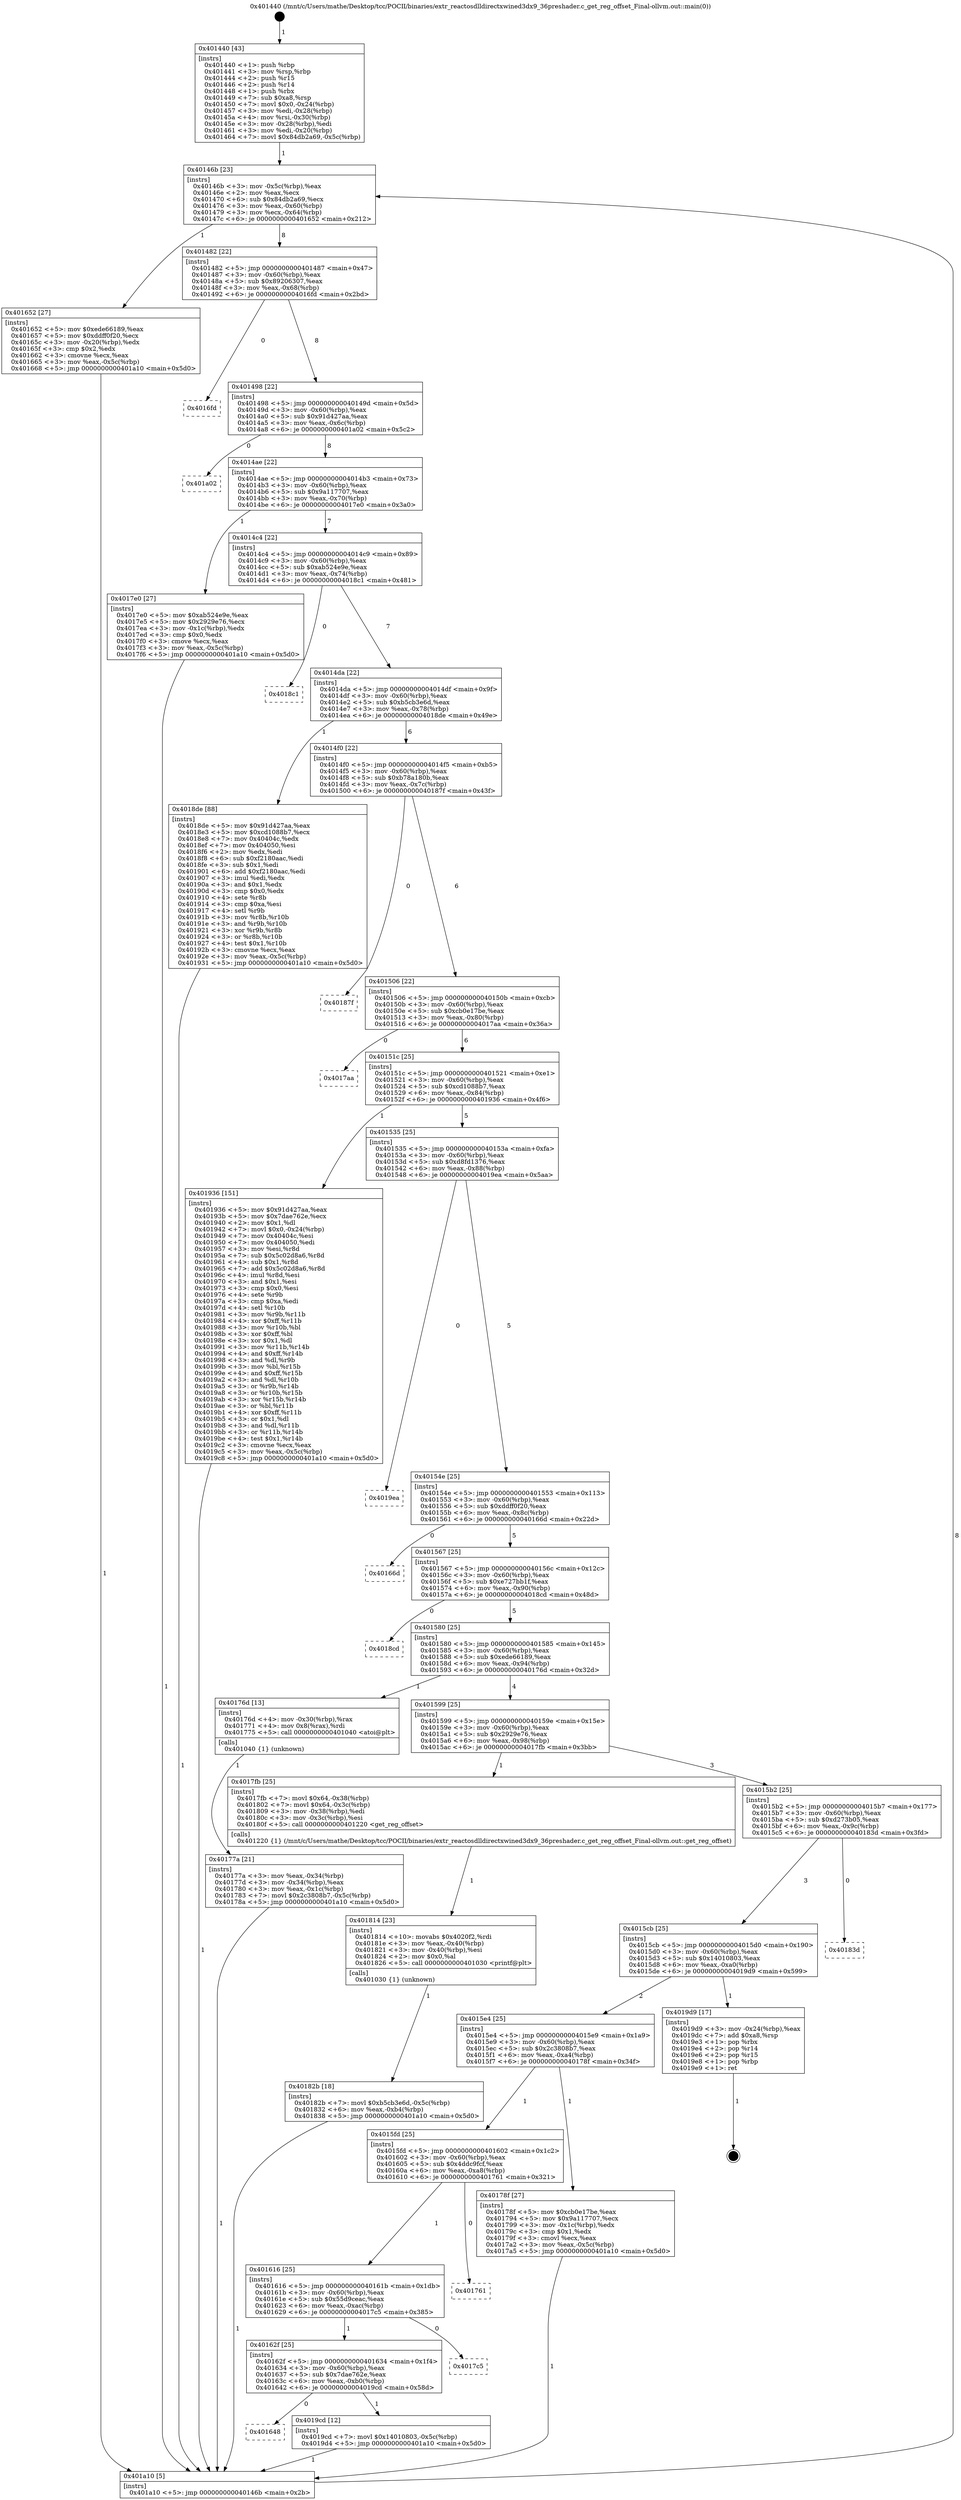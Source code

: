 digraph "0x401440" {
  label = "0x401440 (/mnt/c/Users/mathe/Desktop/tcc/POCII/binaries/extr_reactosdlldirectxwined3dx9_36preshader.c_get_reg_offset_Final-ollvm.out::main(0))"
  labelloc = "t"
  node[shape=record]

  Entry [label="",width=0.3,height=0.3,shape=circle,fillcolor=black,style=filled]
  "0x40146b" [label="{
     0x40146b [23]\l
     | [instrs]\l
     &nbsp;&nbsp;0x40146b \<+3\>: mov -0x5c(%rbp),%eax\l
     &nbsp;&nbsp;0x40146e \<+2\>: mov %eax,%ecx\l
     &nbsp;&nbsp;0x401470 \<+6\>: sub $0x84db2a69,%ecx\l
     &nbsp;&nbsp;0x401476 \<+3\>: mov %eax,-0x60(%rbp)\l
     &nbsp;&nbsp;0x401479 \<+3\>: mov %ecx,-0x64(%rbp)\l
     &nbsp;&nbsp;0x40147c \<+6\>: je 0000000000401652 \<main+0x212\>\l
  }"]
  "0x401652" [label="{
     0x401652 [27]\l
     | [instrs]\l
     &nbsp;&nbsp;0x401652 \<+5\>: mov $0xede66189,%eax\l
     &nbsp;&nbsp;0x401657 \<+5\>: mov $0xddff0f20,%ecx\l
     &nbsp;&nbsp;0x40165c \<+3\>: mov -0x20(%rbp),%edx\l
     &nbsp;&nbsp;0x40165f \<+3\>: cmp $0x2,%edx\l
     &nbsp;&nbsp;0x401662 \<+3\>: cmovne %ecx,%eax\l
     &nbsp;&nbsp;0x401665 \<+3\>: mov %eax,-0x5c(%rbp)\l
     &nbsp;&nbsp;0x401668 \<+5\>: jmp 0000000000401a10 \<main+0x5d0\>\l
  }"]
  "0x401482" [label="{
     0x401482 [22]\l
     | [instrs]\l
     &nbsp;&nbsp;0x401482 \<+5\>: jmp 0000000000401487 \<main+0x47\>\l
     &nbsp;&nbsp;0x401487 \<+3\>: mov -0x60(%rbp),%eax\l
     &nbsp;&nbsp;0x40148a \<+5\>: sub $0x89206307,%eax\l
     &nbsp;&nbsp;0x40148f \<+3\>: mov %eax,-0x68(%rbp)\l
     &nbsp;&nbsp;0x401492 \<+6\>: je 00000000004016fd \<main+0x2bd\>\l
  }"]
  "0x401a10" [label="{
     0x401a10 [5]\l
     | [instrs]\l
     &nbsp;&nbsp;0x401a10 \<+5\>: jmp 000000000040146b \<main+0x2b\>\l
  }"]
  "0x401440" [label="{
     0x401440 [43]\l
     | [instrs]\l
     &nbsp;&nbsp;0x401440 \<+1\>: push %rbp\l
     &nbsp;&nbsp;0x401441 \<+3\>: mov %rsp,%rbp\l
     &nbsp;&nbsp;0x401444 \<+2\>: push %r15\l
     &nbsp;&nbsp;0x401446 \<+2\>: push %r14\l
     &nbsp;&nbsp;0x401448 \<+1\>: push %rbx\l
     &nbsp;&nbsp;0x401449 \<+7\>: sub $0xa8,%rsp\l
     &nbsp;&nbsp;0x401450 \<+7\>: movl $0x0,-0x24(%rbp)\l
     &nbsp;&nbsp;0x401457 \<+3\>: mov %edi,-0x28(%rbp)\l
     &nbsp;&nbsp;0x40145a \<+4\>: mov %rsi,-0x30(%rbp)\l
     &nbsp;&nbsp;0x40145e \<+3\>: mov -0x28(%rbp),%edi\l
     &nbsp;&nbsp;0x401461 \<+3\>: mov %edi,-0x20(%rbp)\l
     &nbsp;&nbsp;0x401464 \<+7\>: movl $0x84db2a69,-0x5c(%rbp)\l
  }"]
  Exit [label="",width=0.3,height=0.3,shape=circle,fillcolor=black,style=filled,peripheries=2]
  "0x4016fd" [label="{
     0x4016fd\l
  }", style=dashed]
  "0x401498" [label="{
     0x401498 [22]\l
     | [instrs]\l
     &nbsp;&nbsp;0x401498 \<+5\>: jmp 000000000040149d \<main+0x5d\>\l
     &nbsp;&nbsp;0x40149d \<+3\>: mov -0x60(%rbp),%eax\l
     &nbsp;&nbsp;0x4014a0 \<+5\>: sub $0x91d427aa,%eax\l
     &nbsp;&nbsp;0x4014a5 \<+3\>: mov %eax,-0x6c(%rbp)\l
     &nbsp;&nbsp;0x4014a8 \<+6\>: je 0000000000401a02 \<main+0x5c2\>\l
  }"]
  "0x401648" [label="{
     0x401648\l
  }", style=dashed]
  "0x401a02" [label="{
     0x401a02\l
  }", style=dashed]
  "0x4014ae" [label="{
     0x4014ae [22]\l
     | [instrs]\l
     &nbsp;&nbsp;0x4014ae \<+5\>: jmp 00000000004014b3 \<main+0x73\>\l
     &nbsp;&nbsp;0x4014b3 \<+3\>: mov -0x60(%rbp),%eax\l
     &nbsp;&nbsp;0x4014b6 \<+5\>: sub $0x9a117707,%eax\l
     &nbsp;&nbsp;0x4014bb \<+3\>: mov %eax,-0x70(%rbp)\l
     &nbsp;&nbsp;0x4014be \<+6\>: je 00000000004017e0 \<main+0x3a0\>\l
  }"]
  "0x4019cd" [label="{
     0x4019cd [12]\l
     | [instrs]\l
     &nbsp;&nbsp;0x4019cd \<+7\>: movl $0x14010803,-0x5c(%rbp)\l
     &nbsp;&nbsp;0x4019d4 \<+5\>: jmp 0000000000401a10 \<main+0x5d0\>\l
  }"]
  "0x4017e0" [label="{
     0x4017e0 [27]\l
     | [instrs]\l
     &nbsp;&nbsp;0x4017e0 \<+5\>: mov $0xab524e9e,%eax\l
     &nbsp;&nbsp;0x4017e5 \<+5\>: mov $0x2929e76,%ecx\l
     &nbsp;&nbsp;0x4017ea \<+3\>: mov -0x1c(%rbp),%edx\l
     &nbsp;&nbsp;0x4017ed \<+3\>: cmp $0x0,%edx\l
     &nbsp;&nbsp;0x4017f0 \<+3\>: cmove %ecx,%eax\l
     &nbsp;&nbsp;0x4017f3 \<+3\>: mov %eax,-0x5c(%rbp)\l
     &nbsp;&nbsp;0x4017f6 \<+5\>: jmp 0000000000401a10 \<main+0x5d0\>\l
  }"]
  "0x4014c4" [label="{
     0x4014c4 [22]\l
     | [instrs]\l
     &nbsp;&nbsp;0x4014c4 \<+5\>: jmp 00000000004014c9 \<main+0x89\>\l
     &nbsp;&nbsp;0x4014c9 \<+3\>: mov -0x60(%rbp),%eax\l
     &nbsp;&nbsp;0x4014cc \<+5\>: sub $0xab524e9e,%eax\l
     &nbsp;&nbsp;0x4014d1 \<+3\>: mov %eax,-0x74(%rbp)\l
     &nbsp;&nbsp;0x4014d4 \<+6\>: je 00000000004018c1 \<main+0x481\>\l
  }"]
  "0x40162f" [label="{
     0x40162f [25]\l
     | [instrs]\l
     &nbsp;&nbsp;0x40162f \<+5\>: jmp 0000000000401634 \<main+0x1f4\>\l
     &nbsp;&nbsp;0x401634 \<+3\>: mov -0x60(%rbp),%eax\l
     &nbsp;&nbsp;0x401637 \<+5\>: sub $0x7dae762e,%eax\l
     &nbsp;&nbsp;0x40163c \<+6\>: mov %eax,-0xb0(%rbp)\l
     &nbsp;&nbsp;0x401642 \<+6\>: je 00000000004019cd \<main+0x58d\>\l
  }"]
  "0x4018c1" [label="{
     0x4018c1\l
  }", style=dashed]
  "0x4014da" [label="{
     0x4014da [22]\l
     | [instrs]\l
     &nbsp;&nbsp;0x4014da \<+5\>: jmp 00000000004014df \<main+0x9f\>\l
     &nbsp;&nbsp;0x4014df \<+3\>: mov -0x60(%rbp),%eax\l
     &nbsp;&nbsp;0x4014e2 \<+5\>: sub $0xb5cb3e6d,%eax\l
     &nbsp;&nbsp;0x4014e7 \<+3\>: mov %eax,-0x78(%rbp)\l
     &nbsp;&nbsp;0x4014ea \<+6\>: je 00000000004018de \<main+0x49e\>\l
  }"]
  "0x4017c5" [label="{
     0x4017c5\l
  }", style=dashed]
  "0x4018de" [label="{
     0x4018de [88]\l
     | [instrs]\l
     &nbsp;&nbsp;0x4018de \<+5\>: mov $0x91d427aa,%eax\l
     &nbsp;&nbsp;0x4018e3 \<+5\>: mov $0xcd1088b7,%ecx\l
     &nbsp;&nbsp;0x4018e8 \<+7\>: mov 0x40404c,%edx\l
     &nbsp;&nbsp;0x4018ef \<+7\>: mov 0x404050,%esi\l
     &nbsp;&nbsp;0x4018f6 \<+2\>: mov %edx,%edi\l
     &nbsp;&nbsp;0x4018f8 \<+6\>: sub $0xf2180aac,%edi\l
     &nbsp;&nbsp;0x4018fe \<+3\>: sub $0x1,%edi\l
     &nbsp;&nbsp;0x401901 \<+6\>: add $0xf2180aac,%edi\l
     &nbsp;&nbsp;0x401907 \<+3\>: imul %edi,%edx\l
     &nbsp;&nbsp;0x40190a \<+3\>: and $0x1,%edx\l
     &nbsp;&nbsp;0x40190d \<+3\>: cmp $0x0,%edx\l
     &nbsp;&nbsp;0x401910 \<+4\>: sete %r8b\l
     &nbsp;&nbsp;0x401914 \<+3\>: cmp $0xa,%esi\l
     &nbsp;&nbsp;0x401917 \<+4\>: setl %r9b\l
     &nbsp;&nbsp;0x40191b \<+3\>: mov %r8b,%r10b\l
     &nbsp;&nbsp;0x40191e \<+3\>: and %r9b,%r10b\l
     &nbsp;&nbsp;0x401921 \<+3\>: xor %r9b,%r8b\l
     &nbsp;&nbsp;0x401924 \<+3\>: or %r8b,%r10b\l
     &nbsp;&nbsp;0x401927 \<+4\>: test $0x1,%r10b\l
     &nbsp;&nbsp;0x40192b \<+3\>: cmovne %ecx,%eax\l
     &nbsp;&nbsp;0x40192e \<+3\>: mov %eax,-0x5c(%rbp)\l
     &nbsp;&nbsp;0x401931 \<+5\>: jmp 0000000000401a10 \<main+0x5d0\>\l
  }"]
  "0x4014f0" [label="{
     0x4014f0 [22]\l
     | [instrs]\l
     &nbsp;&nbsp;0x4014f0 \<+5\>: jmp 00000000004014f5 \<main+0xb5\>\l
     &nbsp;&nbsp;0x4014f5 \<+3\>: mov -0x60(%rbp),%eax\l
     &nbsp;&nbsp;0x4014f8 \<+5\>: sub $0xb78a180b,%eax\l
     &nbsp;&nbsp;0x4014fd \<+3\>: mov %eax,-0x7c(%rbp)\l
     &nbsp;&nbsp;0x401500 \<+6\>: je 000000000040187f \<main+0x43f\>\l
  }"]
  "0x401616" [label="{
     0x401616 [25]\l
     | [instrs]\l
     &nbsp;&nbsp;0x401616 \<+5\>: jmp 000000000040161b \<main+0x1db\>\l
     &nbsp;&nbsp;0x40161b \<+3\>: mov -0x60(%rbp),%eax\l
     &nbsp;&nbsp;0x40161e \<+5\>: sub $0x55d9ceac,%eax\l
     &nbsp;&nbsp;0x401623 \<+6\>: mov %eax,-0xac(%rbp)\l
     &nbsp;&nbsp;0x401629 \<+6\>: je 00000000004017c5 \<main+0x385\>\l
  }"]
  "0x40187f" [label="{
     0x40187f\l
  }", style=dashed]
  "0x401506" [label="{
     0x401506 [22]\l
     | [instrs]\l
     &nbsp;&nbsp;0x401506 \<+5\>: jmp 000000000040150b \<main+0xcb\>\l
     &nbsp;&nbsp;0x40150b \<+3\>: mov -0x60(%rbp),%eax\l
     &nbsp;&nbsp;0x40150e \<+5\>: sub $0xcb0e17be,%eax\l
     &nbsp;&nbsp;0x401513 \<+3\>: mov %eax,-0x80(%rbp)\l
     &nbsp;&nbsp;0x401516 \<+6\>: je 00000000004017aa \<main+0x36a\>\l
  }"]
  "0x401761" [label="{
     0x401761\l
  }", style=dashed]
  "0x4017aa" [label="{
     0x4017aa\l
  }", style=dashed]
  "0x40151c" [label="{
     0x40151c [25]\l
     | [instrs]\l
     &nbsp;&nbsp;0x40151c \<+5\>: jmp 0000000000401521 \<main+0xe1\>\l
     &nbsp;&nbsp;0x401521 \<+3\>: mov -0x60(%rbp),%eax\l
     &nbsp;&nbsp;0x401524 \<+5\>: sub $0xcd1088b7,%eax\l
     &nbsp;&nbsp;0x401529 \<+6\>: mov %eax,-0x84(%rbp)\l
     &nbsp;&nbsp;0x40152f \<+6\>: je 0000000000401936 \<main+0x4f6\>\l
  }"]
  "0x40182b" [label="{
     0x40182b [18]\l
     | [instrs]\l
     &nbsp;&nbsp;0x40182b \<+7\>: movl $0xb5cb3e6d,-0x5c(%rbp)\l
     &nbsp;&nbsp;0x401832 \<+6\>: mov %eax,-0xb4(%rbp)\l
     &nbsp;&nbsp;0x401838 \<+5\>: jmp 0000000000401a10 \<main+0x5d0\>\l
  }"]
  "0x401936" [label="{
     0x401936 [151]\l
     | [instrs]\l
     &nbsp;&nbsp;0x401936 \<+5\>: mov $0x91d427aa,%eax\l
     &nbsp;&nbsp;0x40193b \<+5\>: mov $0x7dae762e,%ecx\l
     &nbsp;&nbsp;0x401940 \<+2\>: mov $0x1,%dl\l
     &nbsp;&nbsp;0x401942 \<+7\>: movl $0x0,-0x24(%rbp)\l
     &nbsp;&nbsp;0x401949 \<+7\>: mov 0x40404c,%esi\l
     &nbsp;&nbsp;0x401950 \<+7\>: mov 0x404050,%edi\l
     &nbsp;&nbsp;0x401957 \<+3\>: mov %esi,%r8d\l
     &nbsp;&nbsp;0x40195a \<+7\>: sub $0x5c02d8a6,%r8d\l
     &nbsp;&nbsp;0x401961 \<+4\>: sub $0x1,%r8d\l
     &nbsp;&nbsp;0x401965 \<+7\>: add $0x5c02d8a6,%r8d\l
     &nbsp;&nbsp;0x40196c \<+4\>: imul %r8d,%esi\l
     &nbsp;&nbsp;0x401970 \<+3\>: and $0x1,%esi\l
     &nbsp;&nbsp;0x401973 \<+3\>: cmp $0x0,%esi\l
     &nbsp;&nbsp;0x401976 \<+4\>: sete %r9b\l
     &nbsp;&nbsp;0x40197a \<+3\>: cmp $0xa,%edi\l
     &nbsp;&nbsp;0x40197d \<+4\>: setl %r10b\l
     &nbsp;&nbsp;0x401981 \<+3\>: mov %r9b,%r11b\l
     &nbsp;&nbsp;0x401984 \<+4\>: xor $0xff,%r11b\l
     &nbsp;&nbsp;0x401988 \<+3\>: mov %r10b,%bl\l
     &nbsp;&nbsp;0x40198b \<+3\>: xor $0xff,%bl\l
     &nbsp;&nbsp;0x40198e \<+3\>: xor $0x1,%dl\l
     &nbsp;&nbsp;0x401991 \<+3\>: mov %r11b,%r14b\l
     &nbsp;&nbsp;0x401994 \<+4\>: and $0xff,%r14b\l
     &nbsp;&nbsp;0x401998 \<+3\>: and %dl,%r9b\l
     &nbsp;&nbsp;0x40199b \<+3\>: mov %bl,%r15b\l
     &nbsp;&nbsp;0x40199e \<+4\>: and $0xff,%r15b\l
     &nbsp;&nbsp;0x4019a2 \<+3\>: and %dl,%r10b\l
     &nbsp;&nbsp;0x4019a5 \<+3\>: or %r9b,%r14b\l
     &nbsp;&nbsp;0x4019a8 \<+3\>: or %r10b,%r15b\l
     &nbsp;&nbsp;0x4019ab \<+3\>: xor %r15b,%r14b\l
     &nbsp;&nbsp;0x4019ae \<+3\>: or %bl,%r11b\l
     &nbsp;&nbsp;0x4019b1 \<+4\>: xor $0xff,%r11b\l
     &nbsp;&nbsp;0x4019b5 \<+3\>: or $0x1,%dl\l
     &nbsp;&nbsp;0x4019b8 \<+3\>: and %dl,%r11b\l
     &nbsp;&nbsp;0x4019bb \<+3\>: or %r11b,%r14b\l
     &nbsp;&nbsp;0x4019be \<+4\>: test $0x1,%r14b\l
     &nbsp;&nbsp;0x4019c2 \<+3\>: cmovne %ecx,%eax\l
     &nbsp;&nbsp;0x4019c5 \<+3\>: mov %eax,-0x5c(%rbp)\l
     &nbsp;&nbsp;0x4019c8 \<+5\>: jmp 0000000000401a10 \<main+0x5d0\>\l
  }"]
  "0x401535" [label="{
     0x401535 [25]\l
     | [instrs]\l
     &nbsp;&nbsp;0x401535 \<+5\>: jmp 000000000040153a \<main+0xfa\>\l
     &nbsp;&nbsp;0x40153a \<+3\>: mov -0x60(%rbp),%eax\l
     &nbsp;&nbsp;0x40153d \<+5\>: sub $0xd8fd1376,%eax\l
     &nbsp;&nbsp;0x401542 \<+6\>: mov %eax,-0x88(%rbp)\l
     &nbsp;&nbsp;0x401548 \<+6\>: je 00000000004019ea \<main+0x5aa\>\l
  }"]
  "0x401814" [label="{
     0x401814 [23]\l
     | [instrs]\l
     &nbsp;&nbsp;0x401814 \<+10\>: movabs $0x4020f2,%rdi\l
     &nbsp;&nbsp;0x40181e \<+3\>: mov %eax,-0x40(%rbp)\l
     &nbsp;&nbsp;0x401821 \<+3\>: mov -0x40(%rbp),%esi\l
     &nbsp;&nbsp;0x401824 \<+2\>: mov $0x0,%al\l
     &nbsp;&nbsp;0x401826 \<+5\>: call 0000000000401030 \<printf@plt\>\l
     | [calls]\l
     &nbsp;&nbsp;0x401030 \{1\} (unknown)\l
  }"]
  "0x4019ea" [label="{
     0x4019ea\l
  }", style=dashed]
  "0x40154e" [label="{
     0x40154e [25]\l
     | [instrs]\l
     &nbsp;&nbsp;0x40154e \<+5\>: jmp 0000000000401553 \<main+0x113\>\l
     &nbsp;&nbsp;0x401553 \<+3\>: mov -0x60(%rbp),%eax\l
     &nbsp;&nbsp;0x401556 \<+5\>: sub $0xddff0f20,%eax\l
     &nbsp;&nbsp;0x40155b \<+6\>: mov %eax,-0x8c(%rbp)\l
     &nbsp;&nbsp;0x401561 \<+6\>: je 000000000040166d \<main+0x22d\>\l
  }"]
  "0x4015fd" [label="{
     0x4015fd [25]\l
     | [instrs]\l
     &nbsp;&nbsp;0x4015fd \<+5\>: jmp 0000000000401602 \<main+0x1c2\>\l
     &nbsp;&nbsp;0x401602 \<+3\>: mov -0x60(%rbp),%eax\l
     &nbsp;&nbsp;0x401605 \<+5\>: sub $0x4ddc9fcf,%eax\l
     &nbsp;&nbsp;0x40160a \<+6\>: mov %eax,-0xa8(%rbp)\l
     &nbsp;&nbsp;0x401610 \<+6\>: je 0000000000401761 \<main+0x321\>\l
  }"]
  "0x40166d" [label="{
     0x40166d\l
  }", style=dashed]
  "0x401567" [label="{
     0x401567 [25]\l
     | [instrs]\l
     &nbsp;&nbsp;0x401567 \<+5\>: jmp 000000000040156c \<main+0x12c\>\l
     &nbsp;&nbsp;0x40156c \<+3\>: mov -0x60(%rbp),%eax\l
     &nbsp;&nbsp;0x40156f \<+5\>: sub $0xe727bb1f,%eax\l
     &nbsp;&nbsp;0x401574 \<+6\>: mov %eax,-0x90(%rbp)\l
     &nbsp;&nbsp;0x40157a \<+6\>: je 00000000004018cd \<main+0x48d\>\l
  }"]
  "0x40178f" [label="{
     0x40178f [27]\l
     | [instrs]\l
     &nbsp;&nbsp;0x40178f \<+5\>: mov $0xcb0e17be,%eax\l
     &nbsp;&nbsp;0x401794 \<+5\>: mov $0x9a117707,%ecx\l
     &nbsp;&nbsp;0x401799 \<+3\>: mov -0x1c(%rbp),%edx\l
     &nbsp;&nbsp;0x40179c \<+3\>: cmp $0x1,%edx\l
     &nbsp;&nbsp;0x40179f \<+3\>: cmovl %ecx,%eax\l
     &nbsp;&nbsp;0x4017a2 \<+3\>: mov %eax,-0x5c(%rbp)\l
     &nbsp;&nbsp;0x4017a5 \<+5\>: jmp 0000000000401a10 \<main+0x5d0\>\l
  }"]
  "0x4018cd" [label="{
     0x4018cd\l
  }", style=dashed]
  "0x401580" [label="{
     0x401580 [25]\l
     | [instrs]\l
     &nbsp;&nbsp;0x401580 \<+5\>: jmp 0000000000401585 \<main+0x145\>\l
     &nbsp;&nbsp;0x401585 \<+3\>: mov -0x60(%rbp),%eax\l
     &nbsp;&nbsp;0x401588 \<+5\>: sub $0xede66189,%eax\l
     &nbsp;&nbsp;0x40158d \<+6\>: mov %eax,-0x94(%rbp)\l
     &nbsp;&nbsp;0x401593 \<+6\>: je 000000000040176d \<main+0x32d\>\l
  }"]
  "0x4015e4" [label="{
     0x4015e4 [25]\l
     | [instrs]\l
     &nbsp;&nbsp;0x4015e4 \<+5\>: jmp 00000000004015e9 \<main+0x1a9\>\l
     &nbsp;&nbsp;0x4015e9 \<+3\>: mov -0x60(%rbp),%eax\l
     &nbsp;&nbsp;0x4015ec \<+5\>: sub $0x2c3808b7,%eax\l
     &nbsp;&nbsp;0x4015f1 \<+6\>: mov %eax,-0xa4(%rbp)\l
     &nbsp;&nbsp;0x4015f7 \<+6\>: je 000000000040178f \<main+0x34f\>\l
  }"]
  "0x40176d" [label="{
     0x40176d [13]\l
     | [instrs]\l
     &nbsp;&nbsp;0x40176d \<+4\>: mov -0x30(%rbp),%rax\l
     &nbsp;&nbsp;0x401771 \<+4\>: mov 0x8(%rax),%rdi\l
     &nbsp;&nbsp;0x401775 \<+5\>: call 0000000000401040 \<atoi@plt\>\l
     | [calls]\l
     &nbsp;&nbsp;0x401040 \{1\} (unknown)\l
  }"]
  "0x401599" [label="{
     0x401599 [25]\l
     | [instrs]\l
     &nbsp;&nbsp;0x401599 \<+5\>: jmp 000000000040159e \<main+0x15e\>\l
     &nbsp;&nbsp;0x40159e \<+3\>: mov -0x60(%rbp),%eax\l
     &nbsp;&nbsp;0x4015a1 \<+5\>: sub $0x2929e76,%eax\l
     &nbsp;&nbsp;0x4015a6 \<+6\>: mov %eax,-0x98(%rbp)\l
     &nbsp;&nbsp;0x4015ac \<+6\>: je 00000000004017fb \<main+0x3bb\>\l
  }"]
  "0x40177a" [label="{
     0x40177a [21]\l
     | [instrs]\l
     &nbsp;&nbsp;0x40177a \<+3\>: mov %eax,-0x34(%rbp)\l
     &nbsp;&nbsp;0x40177d \<+3\>: mov -0x34(%rbp),%eax\l
     &nbsp;&nbsp;0x401780 \<+3\>: mov %eax,-0x1c(%rbp)\l
     &nbsp;&nbsp;0x401783 \<+7\>: movl $0x2c3808b7,-0x5c(%rbp)\l
     &nbsp;&nbsp;0x40178a \<+5\>: jmp 0000000000401a10 \<main+0x5d0\>\l
  }"]
  "0x4019d9" [label="{
     0x4019d9 [17]\l
     | [instrs]\l
     &nbsp;&nbsp;0x4019d9 \<+3\>: mov -0x24(%rbp),%eax\l
     &nbsp;&nbsp;0x4019dc \<+7\>: add $0xa8,%rsp\l
     &nbsp;&nbsp;0x4019e3 \<+1\>: pop %rbx\l
     &nbsp;&nbsp;0x4019e4 \<+2\>: pop %r14\l
     &nbsp;&nbsp;0x4019e6 \<+2\>: pop %r15\l
     &nbsp;&nbsp;0x4019e8 \<+1\>: pop %rbp\l
     &nbsp;&nbsp;0x4019e9 \<+1\>: ret\l
  }"]
  "0x4017fb" [label="{
     0x4017fb [25]\l
     | [instrs]\l
     &nbsp;&nbsp;0x4017fb \<+7\>: movl $0x64,-0x38(%rbp)\l
     &nbsp;&nbsp;0x401802 \<+7\>: movl $0x64,-0x3c(%rbp)\l
     &nbsp;&nbsp;0x401809 \<+3\>: mov -0x38(%rbp),%edi\l
     &nbsp;&nbsp;0x40180c \<+3\>: mov -0x3c(%rbp),%esi\l
     &nbsp;&nbsp;0x40180f \<+5\>: call 0000000000401220 \<get_reg_offset\>\l
     | [calls]\l
     &nbsp;&nbsp;0x401220 \{1\} (/mnt/c/Users/mathe/Desktop/tcc/POCII/binaries/extr_reactosdlldirectxwined3dx9_36preshader.c_get_reg_offset_Final-ollvm.out::get_reg_offset)\l
  }"]
  "0x4015b2" [label="{
     0x4015b2 [25]\l
     | [instrs]\l
     &nbsp;&nbsp;0x4015b2 \<+5\>: jmp 00000000004015b7 \<main+0x177\>\l
     &nbsp;&nbsp;0x4015b7 \<+3\>: mov -0x60(%rbp),%eax\l
     &nbsp;&nbsp;0x4015ba \<+5\>: sub $0xd273b05,%eax\l
     &nbsp;&nbsp;0x4015bf \<+6\>: mov %eax,-0x9c(%rbp)\l
     &nbsp;&nbsp;0x4015c5 \<+6\>: je 000000000040183d \<main+0x3fd\>\l
  }"]
  "0x4015cb" [label="{
     0x4015cb [25]\l
     | [instrs]\l
     &nbsp;&nbsp;0x4015cb \<+5\>: jmp 00000000004015d0 \<main+0x190\>\l
     &nbsp;&nbsp;0x4015d0 \<+3\>: mov -0x60(%rbp),%eax\l
     &nbsp;&nbsp;0x4015d3 \<+5\>: sub $0x14010803,%eax\l
     &nbsp;&nbsp;0x4015d8 \<+6\>: mov %eax,-0xa0(%rbp)\l
     &nbsp;&nbsp;0x4015de \<+6\>: je 00000000004019d9 \<main+0x599\>\l
  }"]
  "0x40183d" [label="{
     0x40183d\l
  }", style=dashed]
  Entry -> "0x401440" [label=" 1"]
  "0x40146b" -> "0x401652" [label=" 1"]
  "0x40146b" -> "0x401482" [label=" 8"]
  "0x401652" -> "0x401a10" [label=" 1"]
  "0x401440" -> "0x40146b" [label=" 1"]
  "0x401a10" -> "0x40146b" [label=" 8"]
  "0x4019d9" -> Exit [label=" 1"]
  "0x401482" -> "0x4016fd" [label=" 0"]
  "0x401482" -> "0x401498" [label=" 8"]
  "0x4019cd" -> "0x401a10" [label=" 1"]
  "0x401498" -> "0x401a02" [label=" 0"]
  "0x401498" -> "0x4014ae" [label=" 8"]
  "0x40162f" -> "0x401648" [label=" 0"]
  "0x4014ae" -> "0x4017e0" [label=" 1"]
  "0x4014ae" -> "0x4014c4" [label=" 7"]
  "0x40162f" -> "0x4019cd" [label=" 1"]
  "0x4014c4" -> "0x4018c1" [label=" 0"]
  "0x4014c4" -> "0x4014da" [label=" 7"]
  "0x401616" -> "0x40162f" [label=" 1"]
  "0x4014da" -> "0x4018de" [label=" 1"]
  "0x4014da" -> "0x4014f0" [label=" 6"]
  "0x401616" -> "0x4017c5" [label=" 0"]
  "0x4014f0" -> "0x40187f" [label=" 0"]
  "0x4014f0" -> "0x401506" [label=" 6"]
  "0x4015fd" -> "0x401616" [label=" 1"]
  "0x401506" -> "0x4017aa" [label=" 0"]
  "0x401506" -> "0x40151c" [label=" 6"]
  "0x4015fd" -> "0x401761" [label=" 0"]
  "0x40151c" -> "0x401936" [label=" 1"]
  "0x40151c" -> "0x401535" [label=" 5"]
  "0x401936" -> "0x401a10" [label=" 1"]
  "0x401535" -> "0x4019ea" [label=" 0"]
  "0x401535" -> "0x40154e" [label=" 5"]
  "0x4018de" -> "0x401a10" [label=" 1"]
  "0x40154e" -> "0x40166d" [label=" 0"]
  "0x40154e" -> "0x401567" [label=" 5"]
  "0x40182b" -> "0x401a10" [label=" 1"]
  "0x401567" -> "0x4018cd" [label=" 0"]
  "0x401567" -> "0x401580" [label=" 5"]
  "0x401814" -> "0x40182b" [label=" 1"]
  "0x401580" -> "0x40176d" [label=" 1"]
  "0x401580" -> "0x401599" [label=" 4"]
  "0x40176d" -> "0x40177a" [label=" 1"]
  "0x40177a" -> "0x401a10" [label=" 1"]
  "0x4017e0" -> "0x401a10" [label=" 1"]
  "0x401599" -> "0x4017fb" [label=" 1"]
  "0x401599" -> "0x4015b2" [label=" 3"]
  "0x40178f" -> "0x401a10" [label=" 1"]
  "0x4015b2" -> "0x40183d" [label=" 0"]
  "0x4015b2" -> "0x4015cb" [label=" 3"]
  "0x4015e4" -> "0x4015fd" [label=" 1"]
  "0x4015cb" -> "0x4019d9" [label=" 1"]
  "0x4015cb" -> "0x4015e4" [label=" 2"]
  "0x4017fb" -> "0x401814" [label=" 1"]
  "0x4015e4" -> "0x40178f" [label=" 1"]
}
